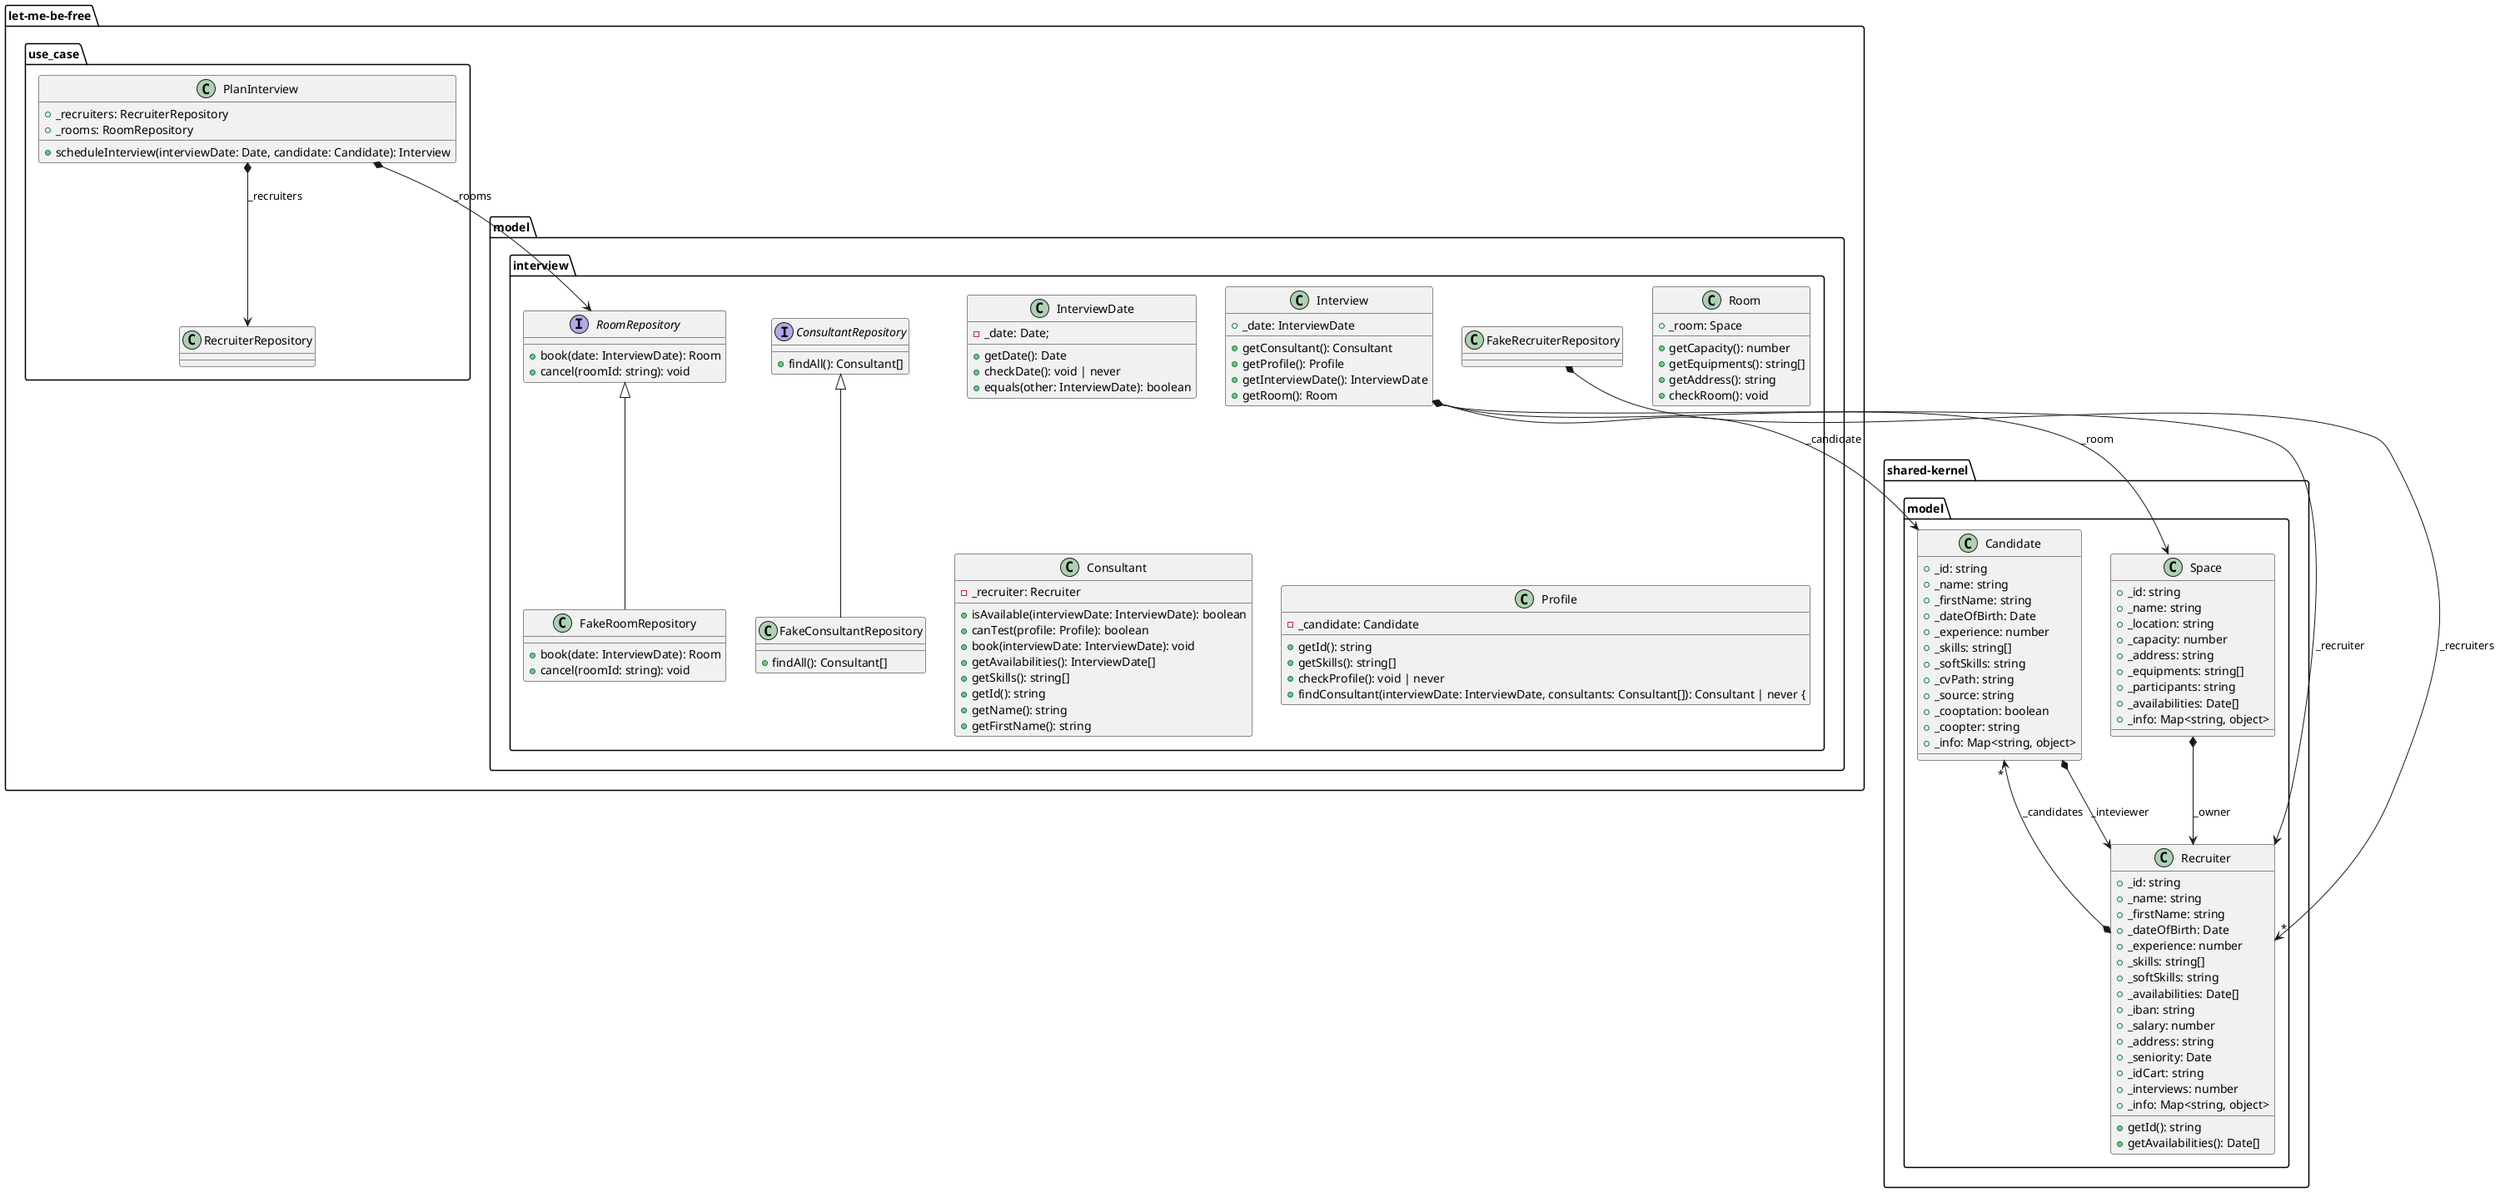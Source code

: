 @startuml name "Domain Model"

package "shared-kernel.model" {
    class Candidate {
        +_id: string
        +_name: string
        +_firstName: string
        +_dateOfBirth: Date
        +_experience: number
        +_skills: string[]
        +_softSkills: string
        +_cvPath: string
        +_source: string
        +_cooptation: boolean
        +_coopter: string
        +_info: Map<string, object>
    }

    class Recruiter {
        +_id: string
        +_name: string
        +_firstName: string
        +_dateOfBirth: Date
        +_experience: number
        +_skills: string[]
        +_softSkills: string
        +_availabilities: Date[]
        +_iban: string
        +_salary: number
        +_address: string
        +_seniority: Date
        +_idCart: string
        +_interviews: number
        +_info: Map<string, object>
        +getId(): string
        +getAvailabilities(): Date[]

    }

    class Space {
        +_id: string
        +_name: string
        +_location: string
        +_capacity: number
        +_address: string
        +_equipments: string[]
        +_participants: string
        +_availabilities: Date[]
        +_info: Map<string, object>
    }

    Space *--> Recruiter : _owner
    Recruiter <--* Candidate : _inteviewer
    Candidate "*" <--* Recruiter : _candidates
}

package "let-me-be-free.model.interview" {
    interface ConsultantRepository {
        +findAll(): Consultant[]
    }

    interface RoomRepository {
        +book(date: InterviewDate): Room
        +cancel(roomId: string): void
    }

    class Interview {
        +_date: InterviewDate
        + getConsultant(): Consultant
        + getProfile(): Profile
        + getInterviewDate(): InterviewDate
        + getRoom(): Room
    }

    class InterviewDate {
        -_date: Date;
        + getDate(): Date
        + checkDate(): void | never
        + equals(other: InterviewDate): boolean 
    }

    class Room {
        +_room: Space
        +getCapacity(): number
        +getEquipments(): string[]
        +getAddress(): string
        +checkRoom(): void
    }

    class Consultant {
        -_recruiter: Recruiter
        + isAvailable(interviewDate: InterviewDate): boolean
        + canTest(profile: Profile): boolean
        + book(interviewDate: InterviewDate): void
        + getAvailabilities(): InterviewDate[]
        + getSkills(): string[]
        + getId(): string
        + getName(): string
        + getFirstName(): string
    }

    class Profile {
        -_candidate: Candidate
        +getId(): string
        +getSkills(): string[]
        +checkProfile(): void | never
        +findConsultant(interviewDate: InterviewDate, consultants: Consultant[]): Consultant | never {

    }

    class FakeRoomRepository extends RoomRepository {
        +book(date: InterviewDate): Room
        +cancel(roomId: string): void
    }

    class FakeConsultantRepository extends ConsultantRepository {
        +findAll(): Consultant[]
    }

    FakeRecruiterRepository *--> "*" Recruiter : _recruiters
    Interview *--> Recruiter : _recruiter
    Interview *--> Candidate : _candidate
    Interview *--> Space : _room
}

package "let-me-be-free.use_case" {
    class PlanInterview {
        +_recruiters: RecruiterRepository
        +_rooms: RoomRepository
        +scheduleInterview(interviewDate: Date, candidate: Candidate): Interview
    }

    PlanInterview *--> RecruiterRepository : _recruiters
    PlanInterview *--> RoomRepository : _rooms
}
@enduml